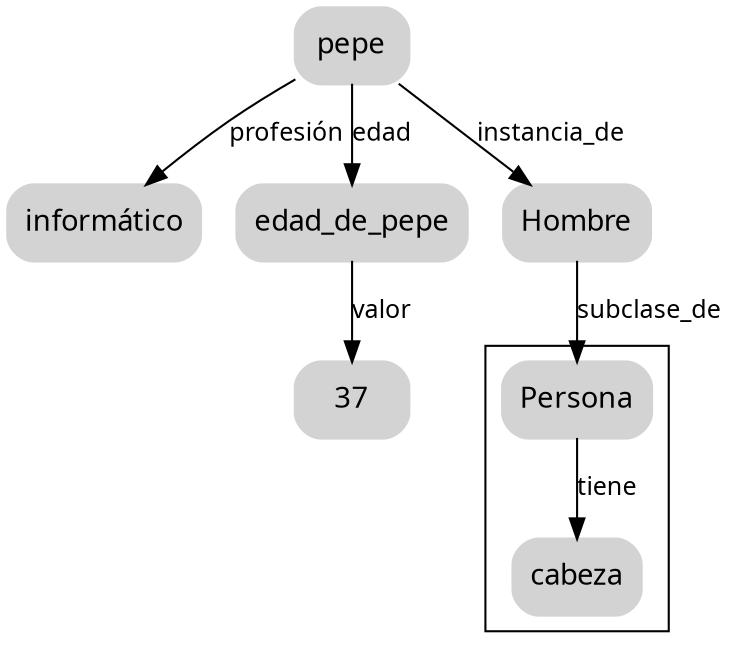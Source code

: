 digraph ejemplo {
    node  [style="rounded,filled,bold", shape=box, fontname="Nimbus", color="lightgray"];
    edge  [fontname="Nimbus" weight=2, fontsize=12]
    
    A -> B [ label = "profesión" ];
    A -> C [ label = "edad"];
    C -> D [ label = "valor"];
    A -> E [ label = "instancia_de"];
    E -> F [ label = "subclase_de"];
    subgraph cluster_1 {
        F -> G [ label = "tiene"];
    }
    A [label="pepe"];
    B [label="informático"];
    C [label="edad_de_pepe"];
    D [label="37"];
    E [label="Hombre"];
    F [label="Persona"];
    G [label="cabeza"];
}
